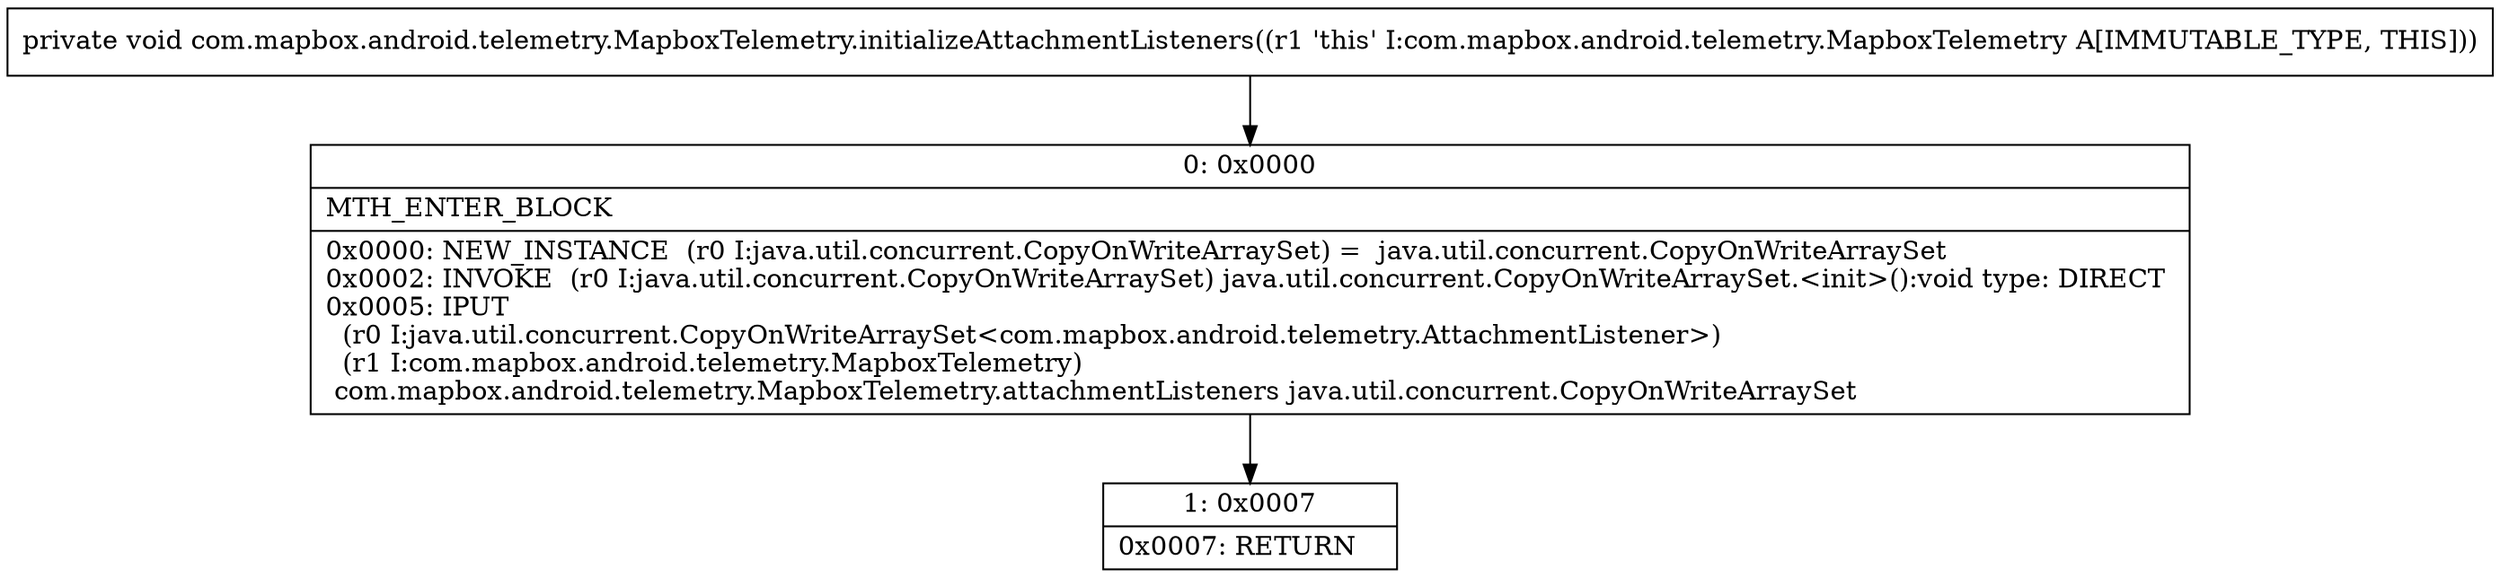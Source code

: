 digraph "CFG forcom.mapbox.android.telemetry.MapboxTelemetry.initializeAttachmentListeners()V" {
Node_0 [shape=record,label="{0\:\ 0x0000|MTH_ENTER_BLOCK\l|0x0000: NEW_INSTANCE  (r0 I:java.util.concurrent.CopyOnWriteArraySet) =  java.util.concurrent.CopyOnWriteArraySet \l0x0002: INVOKE  (r0 I:java.util.concurrent.CopyOnWriteArraySet) java.util.concurrent.CopyOnWriteArraySet.\<init\>():void type: DIRECT \l0x0005: IPUT  \l  (r0 I:java.util.concurrent.CopyOnWriteArraySet\<com.mapbox.android.telemetry.AttachmentListener\>)\l  (r1 I:com.mapbox.android.telemetry.MapboxTelemetry)\l com.mapbox.android.telemetry.MapboxTelemetry.attachmentListeners java.util.concurrent.CopyOnWriteArraySet \l}"];
Node_1 [shape=record,label="{1\:\ 0x0007|0x0007: RETURN   \l}"];
MethodNode[shape=record,label="{private void com.mapbox.android.telemetry.MapboxTelemetry.initializeAttachmentListeners((r1 'this' I:com.mapbox.android.telemetry.MapboxTelemetry A[IMMUTABLE_TYPE, THIS])) }"];
MethodNode -> Node_0;
Node_0 -> Node_1;
}

